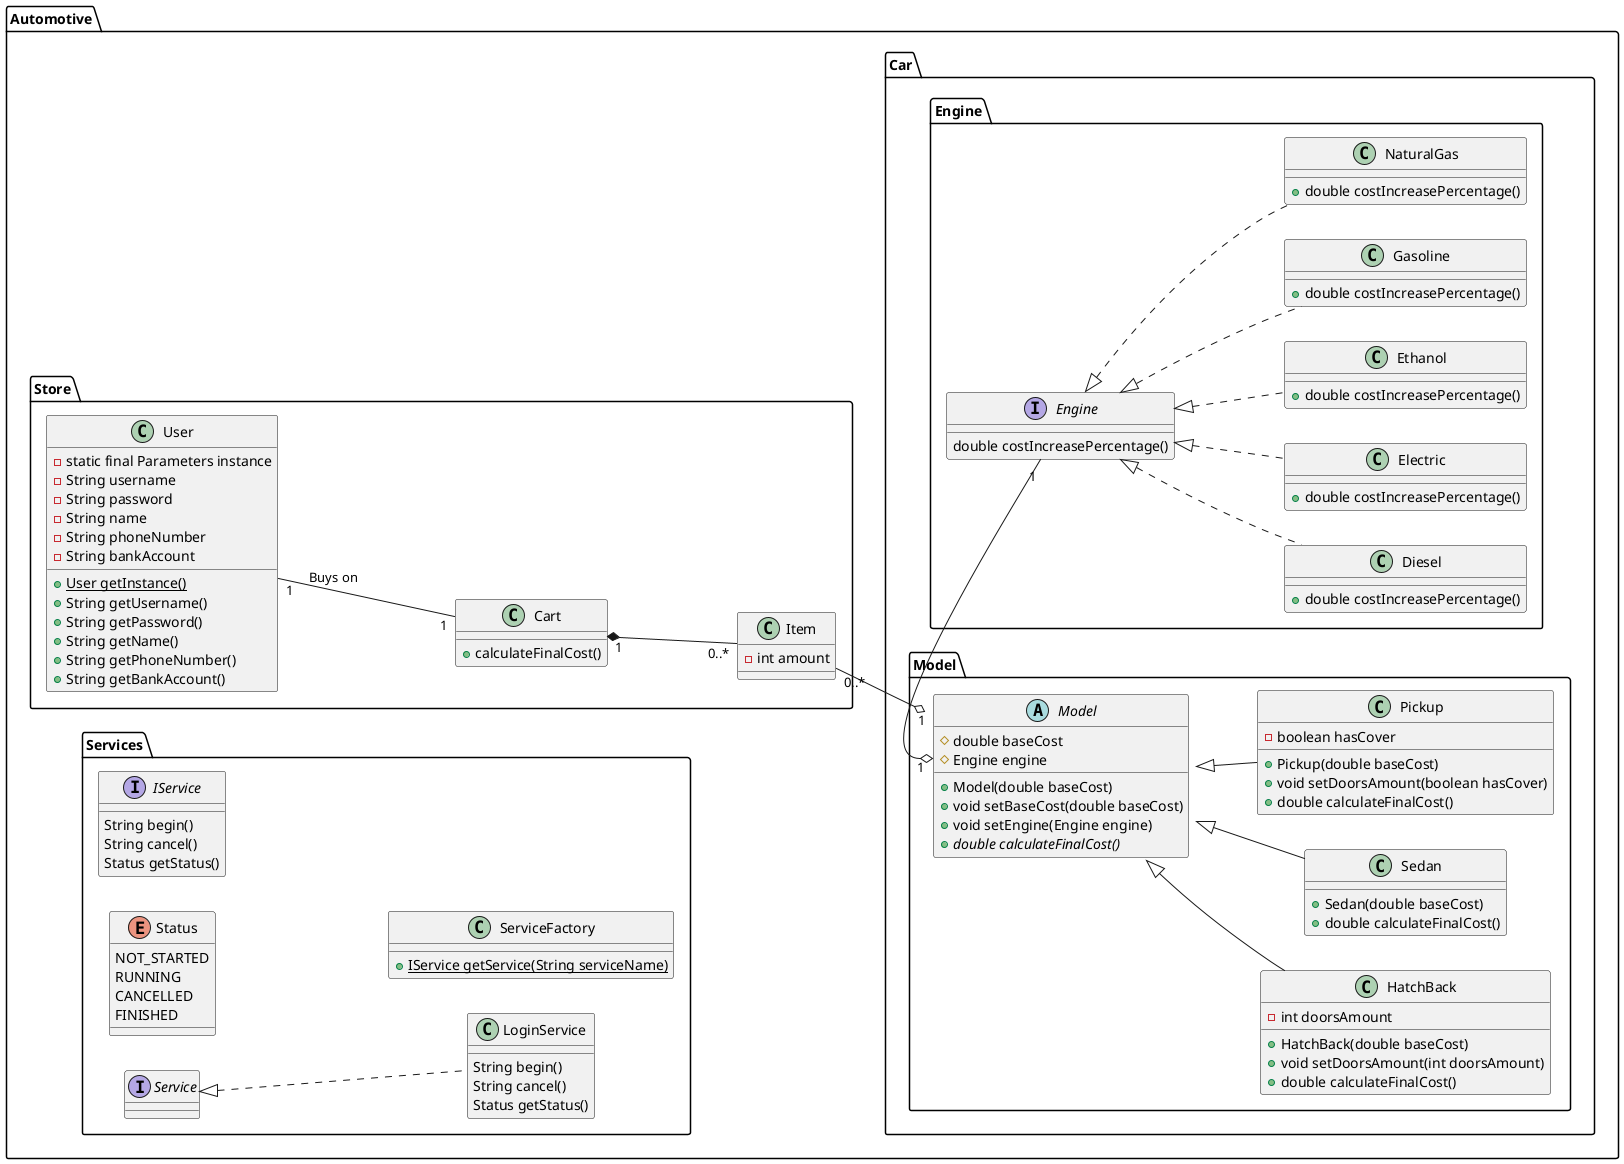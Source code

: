 @startuml
'https://plantuml.com/class-diagram

left to right direction

package automotive_package as "Automotive" {

    package car_package as "Car" {

        package engine_package as "Engine" {

            interface Engine {
                double costIncreasePercentage()
            }

            class Diesel implements Engine {
                + double costIncreasePercentage()
            }

            class Electric implements Engine {
                + double costIncreasePercentage()
            }

            class Ethanol implements Engine {
                + double costIncreasePercentage()
            }

            class Gasoline implements Engine {
                + double costIncreasePercentage()
            }

            class NaturalGas implements Engine {
                + double costIncreasePercentage()
            }

        }

        package model_package as "Model" {

            abstract class Model {
                # double baseCost
                # Engine engine
                + Model(double baseCost)
                + void setBaseCost(double baseCost)
                + void setEngine(Engine engine)
                + {abstract} double calculateFinalCost()
            }
            Model::engine "1" o- "1" Engine

            class HatchBack extends Model {
                - int doorsAmount
                + HatchBack(double baseCost)
                + void setDoorsAmount(int doorsAmount)
                + double calculateFinalCost()
            }

            class Sedan extends Model {
                + Sedan(double baseCost)
                + double calculateFinalCost()
            }

            class Pickup extends Model {
                - boolean hasCover
                + Pickup(double baseCost)
                + void setDoorsAmount(boolean hasCover)
                + double calculateFinalCost()
            }

        }

    }

    package store_package as "Store" {

        class Item {
            - int amount
        }
        Item "0..*" --o "1" Model

        class Cart {
            + calculateFinalCost()
        }
        Cart "1" *-- "0..*" Item

        class User {
            - static final Parameters instance
            - String username
            - String password
            - String name
            - String phoneNumber
            - String bankAccount

            + {static} User getInstance()
            + String getUsername()
            + String getPassword()
            + String getName()
            + String getPhoneNumber()
            + String getBankAccount()
        }
        User "1" -- "1" Cart : "Buys on"

    }

    package services_package as "Services" {

        enum Status {
            NOT_STARTED
            RUNNING
            CANCELLED
            FINISHED
        }

        interface IService {
            String begin()
            String cancel()
            Status getStatus()
        }

        class ServiceFactory {
            + {static} IService getService(String serviceName)
        }

        class LoginService implements Service {
            String begin()
            String cancel()
            Status getStatus()
        }

    }

}

@enduml